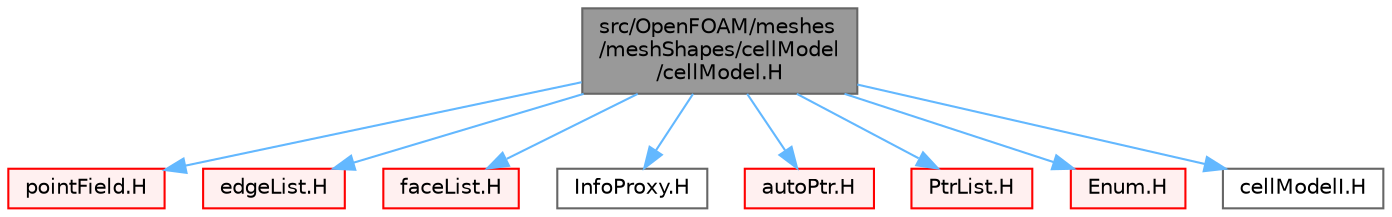 digraph "src/OpenFOAM/meshes/meshShapes/cellModel/cellModel.H"
{
 // LATEX_PDF_SIZE
  bgcolor="transparent";
  edge [fontname=Helvetica,fontsize=10,labelfontname=Helvetica,labelfontsize=10];
  node [fontname=Helvetica,fontsize=10,shape=box,height=0.2,width=0.4];
  Node1 [id="Node000001",label="src/OpenFOAM/meshes\l/meshShapes/cellModel\l/cellModel.H",height=0.2,width=0.4,color="gray40", fillcolor="grey60", style="filled", fontcolor="black",tooltip=" "];
  Node1 -> Node2 [id="edge1_Node000001_Node000002",color="steelblue1",style="solid",tooltip=" "];
  Node2 [id="Node000002",label="pointField.H",height=0.2,width=0.4,color="red", fillcolor="#FFF0F0", style="filled",URL="$pointField_8H.html",tooltip=" "];
  Node1 -> Node193 [id="edge2_Node000001_Node000193",color="steelblue1",style="solid",tooltip=" "];
  Node193 [id="Node000193",label="edgeList.H",height=0.2,width=0.4,color="red", fillcolor="#FFF0F0", style="filled",URL="$edgeList_8H.html",tooltip=" "];
  Node1 -> Node207 [id="edge3_Node000001_Node000207",color="steelblue1",style="solid",tooltip=" "];
  Node207 [id="Node000207",label="faceList.H",height=0.2,width=0.4,color="red", fillcolor="#FFF0F0", style="filled",URL="$faceList_8H.html",tooltip=" "];
  Node1 -> Node57 [id="edge4_Node000001_Node000057",color="steelblue1",style="solid",tooltip=" "];
  Node57 [id="Node000057",label="InfoProxy.H",height=0.2,width=0.4,color="grey40", fillcolor="white", style="filled",URL="$InfoProxy_8H.html",tooltip=" "];
  Node1 -> Node85 [id="edge5_Node000001_Node000085",color="steelblue1",style="solid",tooltip=" "];
  Node85 [id="Node000085",label="autoPtr.H",height=0.2,width=0.4,color="red", fillcolor="#FFF0F0", style="filled",URL="$autoPtr_8H.html",tooltip=" "];
  Node1 -> Node213 [id="edge6_Node000001_Node000213",color="steelblue1",style="solid",tooltip=" "];
  Node213 [id="Node000213",label="PtrList.H",height=0.2,width=0.4,color="red", fillcolor="#FFF0F0", style="filled",URL="$PtrList_8H.html",tooltip=" "];
  Node1 -> Node135 [id="edge7_Node000001_Node000135",color="steelblue1",style="solid",tooltip=" "];
  Node135 [id="Node000135",label="Enum.H",height=0.2,width=0.4,color="red", fillcolor="#FFF0F0", style="filled",URL="$Enum_8H.html",tooltip=" "];
  Node1 -> Node222 [id="edge8_Node000001_Node000222",color="steelblue1",style="solid",tooltip=" "];
  Node222 [id="Node000222",label="cellModelI.H",height=0.2,width=0.4,color="grey40", fillcolor="white", style="filled",URL="$cellModelI_8H.html",tooltip=" "];
}
